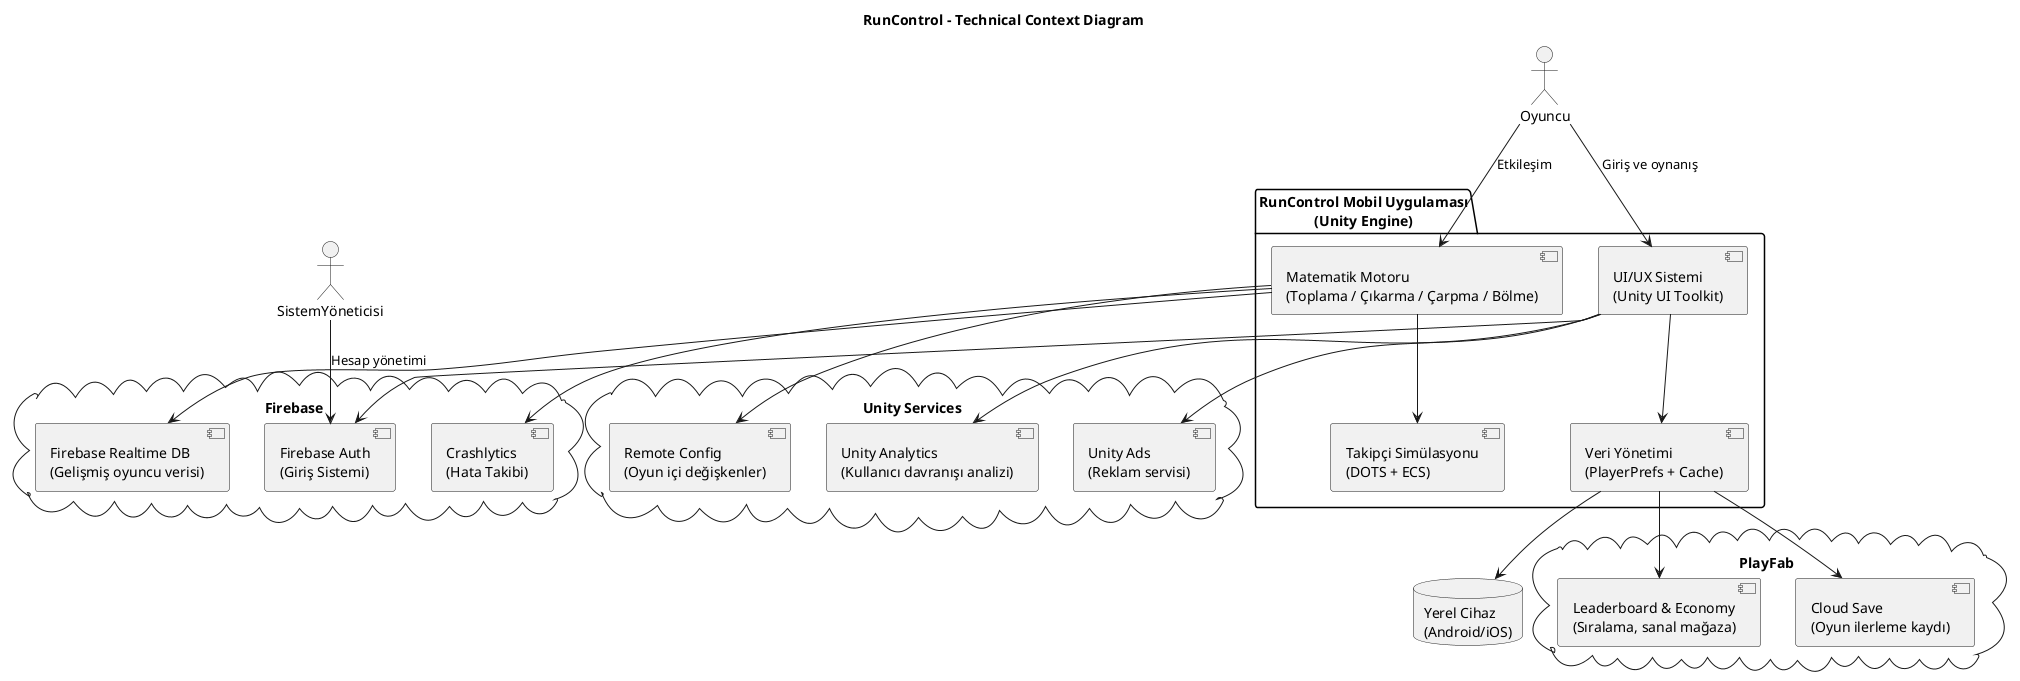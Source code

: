 @startuml
' diagram tipini belirtiyoruz: component diyagramı

title RunControl - Technical Context Diagram

actor Oyuncu
actor SistemYöneticisi

package "RunControl Mobil Uygulaması\n(Unity Engine)" {
    [Matematik Motoru\n(Toplama / Çıkarma / Çarpma / Bölme)] as MathEngine
    [Takipçi Simülasyonu\n(DOTS + ECS)] as FollowerSim
    [UI/UX Sistemi\n(Unity UI Toolkit)] as UIUX
    [Veri Yönetimi\n(PlayerPrefs + Cache)] as DataLayer
}

cloud "Firebase" {
    [Crashlytics\n(Hata Takibi)] as Crashlytics
    [Firebase Auth\n(Giriş Sistemi)] as FirebaseAuth
    [Firebase Realtime DB\n(Gelişmiş oyuncu verisi)] as FirebaseDB
}

cloud "PlayFab" {
    [Cloud Save\n(Oyun ilerleme kaydı)] as PlayFabSave
    [Leaderboard & Economy\n(Sıralama, sanal mağaza)] as PlayFabEco
}

cloud "Unity Services" {
    [Remote Config\n(Oyun içi değişkenler)] as RemoteConfig
    [Unity Ads\n(Reklam servisi)] as UnityAds
    [Unity Analytics\n(Kullanıcı davranışı analizi)] as UnityAnalytics
}

database "Yerel Cihaz\n(Android/iOS)" as LocalStorage

Oyuncu --> MathEngine : Etkileşim
Oyuncu --> UIUX : Giriş ve oynanış
SistemYöneticisi --> FirebaseAuth : Hesap yönetimi

MathEngine --> FollowerSim
UIUX --> DataLayer
DataLayer --> LocalStorage

MathEngine --> Crashlytics
MathEngine --> FirebaseDB
UIUX --> FirebaseAuth

DataLayer --> PlayFabSave
DataLayer --> PlayFabEco

MathEngine --> RemoteConfig
UIUX --> UnityAds
UIUX --> UnityAnalytics

@enduml
